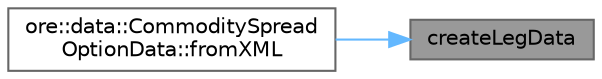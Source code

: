 digraph "createLegData"
{
 // INTERACTIVE_SVG=YES
 // LATEX_PDF_SIZE
  bgcolor="transparent";
  edge [fontname=Helvetica,fontsize=10,labelfontname=Helvetica,labelfontsize=10];
  node [fontname=Helvetica,fontsize=10,shape=box,height=0.2,width=0.4];
  rankdir="RL";
  Node1 [label="createLegData",height=0.2,width=0.4,color="gray40", fillcolor="grey60", style="filled", fontcolor="black",tooltip=" "];
  Node1 -> Node2 [dir="back",color="steelblue1",style="solid"];
  Node2 [label="ore::data::CommoditySpread\lOptionData::fromXML",height=0.2,width=0.4,color="grey40", fillcolor="white", style="filled",URL="$classore_1_1data_1_1_commodity_spread_option_data.html#a7741ae0fc924943de5bfe02928262eb7",tooltip=" "];
}
